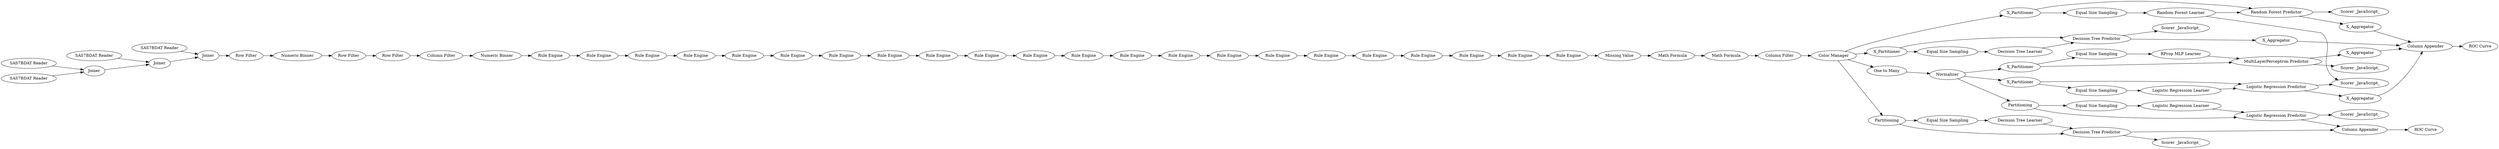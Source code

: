 digraph {
	1 [label="SAS7BDAT Reader"]
	2 [label="SAS7BDAT Reader"]
	3 [label="SAS7BDAT Reader"]
	4 [label="SAS7BDAT Reader"]
	5 [label=Joiner]
	6 [label=Joiner]
	7 [label=Joiner]
	8 [label="Row Filter"]
	9 [label="Numeric Binner"]
	10 [label="Row Filter"]
	11 [label="Column Filter"]
	12 [label="Row Filter"]
	13 [label="Numeric Binner"]
	14 [label="Rule Engine"]
	15 [label="Missing Value"]
	16 [label="Math Formula"]
	17 [label="Rule Engine"]
	18 [label="Rule Engine"]
	19 [label="Rule Engine"]
	20 [label="Math Formula"]
	21 [label="Rule Engine"]
	22 [label="Rule Engine"]
	23 [label="Rule Engine"]
	24 [label="Rule Engine"]
	25 [label="Rule Engine"]
	26 [label="Rule Engine"]
	27 [label="Rule Engine"]
	28 [label="Rule Engine"]
	29 [label="Rule Engine"]
	33 [label="Rule Engine"]
	47 [label="Column Filter"]
	48 [label="Rule Engine"]
	49 [label="Rule Engine"]
	50 [label="Rule Engine"]
	51 [label="Rule Engine"]
	52 [label="Rule Engine"]
	53 [label="Rule Engine"]
	54 [label="Rule Engine"]
	56 [label="Rule Engine"]
	58 [label="Color Manager"]
	68 [label="One to Many"]
	69 [label=Normalizer]
	85 [label="Column Appender"]
	86 [label="ROC Curve"]
	105 [label="Column Appender"]
	106 [label="ROC Curve"]
	57 [label=X_Partitioner]
	59 [label="Decision Tree Learner"]
	60 [label="Decision Tree Predictor"]
	61 [label=X_Aggregator]
	87 [label="Equal Size Sampling"]
	104 [label="Scorer _JavaScript_"]
	63 [label=X_Partitioner]
	64 [label=X_Aggregator]
	65 [label="Random Forest Learner"]
	66 [label="Random Forest Predictor"]
	88 [label="Equal Size Sampling"]
	102 [label="Scorer _JavaScript_"]
	103 [label="Excel Writer"]
	91 [label="Equal Size Sampling"]
	92 [label="Decision Tree Learner"]
	93 [label="Decision Tree Predictor"]
	94 [label=Partitioning]
	101 [label="Scorer _JavaScript_"]
	75 [label=X_Partitioner]
	76 [label=X_Aggregator]
	77 [label="Logistic Regression Learner"]
	78 [label="Logistic Regression Predictor"]
	90 [label="Equal Size Sampling"]
	103 [label="Scorer _JavaScript_"]
	70 [label=X_Partitioner]
	71 [label=X_Aggregator]
	72 [label="RProp MLP Learner"]
	73 [label="MultiLayerPerceptron Predictor"]
	89 [label="Equal Size Sampling"]
	100 [label="Scorer _JavaScript_"]
	95 [label=Partitioning]
	96 [label="Equal Size Sampling"]
	97 [label="Logistic Regression Learner"]
	98 [label="Logistic Regression Predictor"]
	99 [label="Scorer _JavaScript_"]
	57 -> 60
	57 -> 87
	59 -> 60
	60 -> 61
	60 -> 104
	87 -> 59
	63 -> 88
	63 -> 66
	65 -> 66
	65 -> 103
	66 -> 64
	66 -> 102
	88 -> 65
	91 -> 92
	92 -> 93
	93 -> 101
	94 -> 93
	94 -> 91
	75 -> 90
	75 -> 78
	77 -> 78
	78 -> 76
	78 -> 103
	90 -> 77
	70 -> 73
	70 -> 89
	72 -> 73
	73 -> 100
	73 -> 71
	89 -> 72
	95 -> 98
	95 -> 96
	96 -> 97
	97 -> 98
	98 -> 99
	1 -> 5
	2 -> 5
	3 -> 6
	4 -> 7
	5 -> 6
	6 -> 7
	7 -> 8
	8 -> 9
	9 -> 10
	10 -> 12
	11 -> 13
	12 -> 11
	13 -> 14
	14 -> 17
	15 -> 16
	16 -> 20
	17 -> 18
	18 -> 19
	19 -> 21
	20 -> 47
	21 -> 22
	22 -> 26
	23 -> 27
	24 -> 29
	25 -> 24
	26 -> 25
	27 -> 28
	28 -> 33
	29 -> 23
	33 -> 48
	47 -> 58
	48 -> 49
	49 -> 50
	50 -> 51
	51 -> 52
	52 -> 53
	53 -> 54
	54 -> 56
	56 -> 15
	58 -> 57
	58 -> 63
	58 -> 94
	58 -> 68
	68 -> 69
	69 -> 70
	69 -> 75
	69 -> 95
	85 -> 86
	105 -> 106
	61 -> 85
	64 -> 85
	93 -> 105
	76 -> 85
	71 -> 85
	98 -> 105
	rankdir=LR
}
